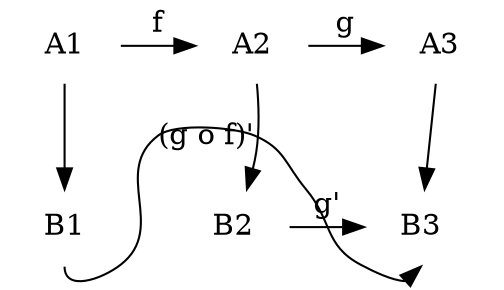 digraph g {
    node [shape=plaintext];
    A1 -> B1;
    A2 -> B2;
    A3 -> B3;

    A1 -> A2 [label=f];
    A2 -> A3 [label=g];
    B2 -> B3 [label="g'"];
    B1 -> B3 [label="(g o f)'" tailport=s headport=s];

    { rank=same; A1 A2 A3 }
    { rank=same; B1 B2 B3 }
}
